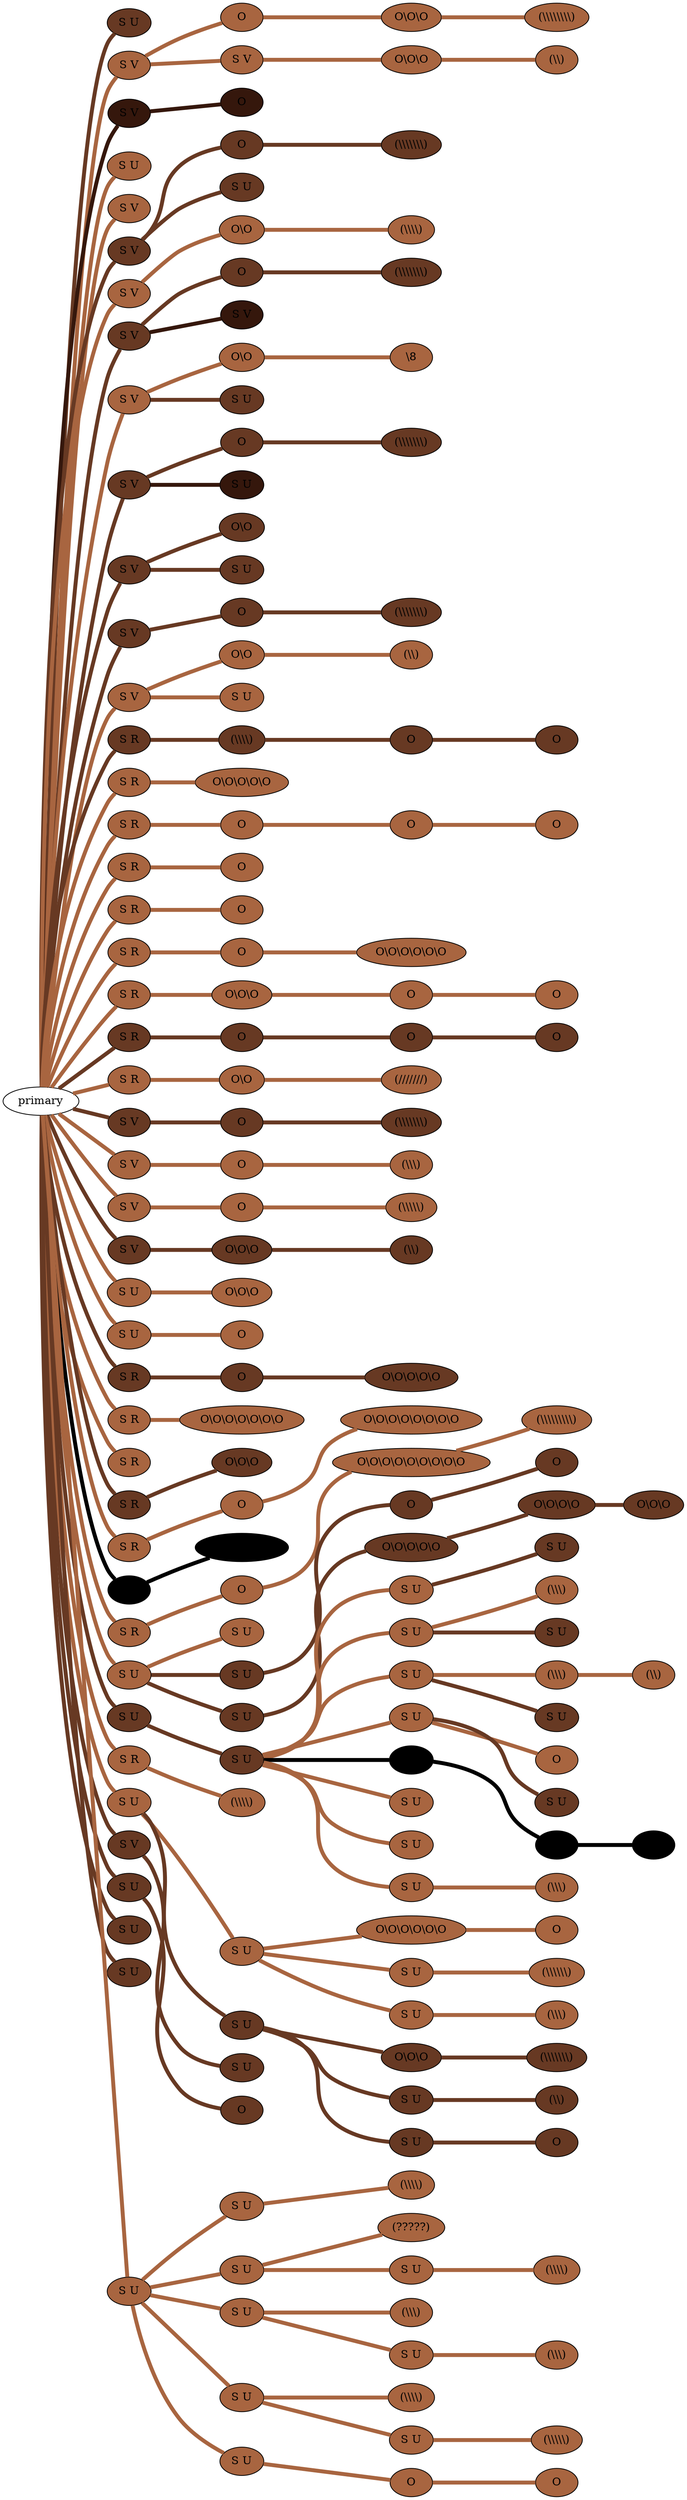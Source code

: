graph {
 graph [rankdir=LR]
"1" [qtype="pendant_node", pendant_colors="#673923", pendant_ply="S", pendant_attach="U", pendant_length="2", label="S U", style=filled, fillcolor="#673923"]
"primary" -- "1" [qtype="pendant_link",penwidth=5,color="#673923"]
"2" [qtype="pendant_node", pendant_colors="#A86540", pendant_ply="S", pendant_attach="V", pendant_length="23", label="S V", style=filled, fillcolor="#A86540"]
"primary" -- "2" [qtype="pendant_link",penwidth=5,color="#A86540"]
"2:0" [qtype="knot_node", knot_value="1", knot_type="S", knot_position="6.0", knot_spin="Z", label="O", style=filled, fillcolor="#A86540"]
"2" -- "2:0" [qtype="knot_link",penwidth=5,color="#A86540"]
"2:1" [qtype="knot_node", knot_value="3", knot_type="S", knot_position="11.0", knot_spin="Z", label="O\\O\\O", style=filled, fillcolor="#A86540"]
"2:0" -- "2:1" [qtype="knot_link",penwidth=5,color="#A86540"]
"2:2" [qtype="knot_node", knot_value="8", knot_type="L", knot_position="16.0", knot_spin="Z", label="(\\\\\\\\\\\\\\\\)", style=filled, fillcolor="#A86540"]
"2:1" -- "2:2" [qtype="knot_link",penwidth=5,color="#A86540"]
"2s1" [qtype="pendant_node", pendant_colors="#A86540", pendant_ply="S", pendant_attach="V", pendant_length="23", label="S V", style=filled, fillcolor="#A86540"]
"2" -- "2s1" [qtype="pendant_link",penwidth=5,color="#A86540"]
"2s1:0" [qtype="knot_node", knot_value="3", knot_type="S", knot_position="2.5", knot_spin="Z", label="O\\O\\O", style=filled, fillcolor="#A86540"]
"2s1" -- "2s1:0" [qtype="knot_link",penwidth=5,color="#A86540"]
"2s1:1" [qtype="knot_node", knot_value="2", knot_type="L", knot_position="9.0", knot_spin="Z", label="(\\\\)", style=filled, fillcolor="#A86540"]
"2s1:0" -- "2s1:1" [qtype="knot_link",penwidth=5,color="#A86540"]
"3" [qtype="pendant_node", pendant_colors="#35170C", pendant_ply="S", pendant_attach="V", pendant_length="8", label="S V", style=filled, fillcolor="#35170C"]
"primary" -- "3" [qtype="pendant_link",penwidth=5,color="#35170C"]
"3:0" [qtype="knot_node", knot_value="1", knot_type="S", knot_position="5.5", knot_spin="Z", label="O", style=filled, fillcolor="#35170C"]
"3" -- "3:0" [qtype="knot_link",penwidth=5,color="#35170C"]
"4" [qtype="pendant_node", pendant_colors="#A86540", pendant_ply="S", pendant_attach="U", pendant_length="2", label="S U", style=filled, fillcolor="#A86540"]
"primary" -- "4" [qtype="pendant_link",penwidth=5,color="#A86540"]
"5" [qtype="pendant_node", pendant_colors="#A86540", pendant_ply="S", pendant_attach="V", pendant_length="0", label="S V", style=filled, fillcolor="#A86540"]
"primary" -- "5" [qtype="pendant_link",penwidth=5,color="#A86540"]
"6" [qtype="pendant_node", pendant_colors="#673923", pendant_ply="S", pendant_attach="V", pendant_length="26", label="S V", style=filled, fillcolor="#673923"]
"primary" -- "6" [qtype="pendant_link",penwidth=5,color="#673923"]
"6:0" [qtype="knot_node", knot_value="1", knot_type="S", knot_position="6.5", knot_spin="Z", label="O", style=filled, fillcolor="#673923"]
"6" -- "6:0" [qtype="knot_link",penwidth=5,color="#673923"]
"6:1" [qtype="knot_node", knot_value="7", knot_type="L", knot_position="12.0", knot_spin="Z", label="(\\\\\\\\\\\\\\)", style=filled, fillcolor="#673923"]
"6:0" -- "6:1" [qtype="knot_link",penwidth=5,color="#673923"]
"6s1" [qtype="pendant_node", pendant_colors="#673923", pendant_ply="S", pendant_attach="U", pendant_length="1", label="S U", style=filled, fillcolor="#673923"]
"6" -- "6s1" [qtype="pendant_link",penwidth=5,color="#673923"]
"7" [qtype="pendant_node", pendant_colors="#A86540", pendant_ply="S", pendant_attach="V", pendant_length="32", label="S V", style=filled, fillcolor="#A86540"]
"primary" -- "7" [qtype="pendant_link",penwidth=5,color="#A86540"]
"7:0" [qtype="knot_node", knot_value="2", knot_type="S", knot_position="6.5", knot_spin="Z", label="O\\O", style=filled, fillcolor="#A86540"]
"7" -- "7:0" [qtype="knot_link",penwidth=5,color="#A86540"]
"7:1" [qtype="knot_node", knot_value="4", knot_type="L", knot_position="14.0", knot_spin="Z", label="(\\\\\\\\)", style=filled, fillcolor="#A86540"]
"7:0" -- "7:1" [qtype="knot_link",penwidth=5,color="#A86540"]
"8" [qtype="pendant_node", pendant_colors="#673923", pendant_ply="S", pendant_attach="V", pendant_length="27", label="S V", style=filled, fillcolor="#673923"]
"primary" -- "8" [qtype="pendant_link",penwidth=5,color="#673923"]
"8:0" [qtype="knot_node", knot_value="1", knot_type="S", knot_position="7.0", knot_spin="Z", label="O", style=filled, fillcolor="#673923"]
"8" -- "8:0" [qtype="knot_link",penwidth=5,color="#673923"]
"8:1" [qtype="knot_node", knot_value="7", knot_type="L", knot_position="13.0", knot_spin="Z", label="(\\\\\\\\\\\\\\)", style=filled, fillcolor="#673923"]
"8:0" -- "8:1" [qtype="knot_link",penwidth=5,color="#673923"]
"8s1" [qtype="pendant_node", pendant_colors="#35170C", pendant_ply="S", pendant_attach="V", pendant_length="2", label="S V", style=filled, fillcolor="#35170C"]
"8" -- "8s1" [qtype="pendant_link",penwidth=5,color="#35170C"]
"9" [qtype="pendant_node", pendant_colors="#A86540", pendant_ply="S", pendant_attach="V", pendant_length="33", label="S V", style=filled, fillcolor="#A86540"]
"primary" -- "9" [qtype="pendant_link",penwidth=5,color="#A86540"]
"9:0" [qtype="knot_node", knot_value="2", knot_type="S", knot_position="6.5", knot_spin="Z", label="O\\O", style=filled, fillcolor="#A86540"]
"9" -- "9:0" [qtype="knot_link",penwidth=5,color="#A86540"]
"9:1" [qtype="knot_node", knot_value="1", knot_type="E", knot_position="13.0", knot_spin="Z", label="\\8", style=filled, fillcolor="#A86540"]
"9:0" -- "9:1" [qtype="knot_link",penwidth=5,color="#A86540"]
"9s1" [qtype="pendant_node", pendant_colors="#673923", pendant_ply="S", pendant_attach="U", pendant_length="2", label="S U", style=filled, fillcolor="#673923"]
"9" -- "9s1" [qtype="pendant_link",penwidth=5,color="#673923"]
"10" [qtype="pendant_node", pendant_colors="#673923", pendant_ply="S", pendant_attach="V", pendant_length="26", label="S V", style=filled, fillcolor="#673923"]
"primary" -- "10" [qtype="pendant_link",penwidth=5,color="#673923"]
"10:0" [qtype="knot_node", knot_value="1", knot_type="S", knot_position="7.0", knot_spin="Z", label="O", style=filled, fillcolor="#673923"]
"10" -- "10:0" [qtype="knot_link",penwidth=5,color="#673923"]
"10:1" [qtype="knot_node", knot_value="7", knot_type="L", knot_position="13.5", knot_spin="Z", label="(\\\\\\\\\\\\\\)", style=filled, fillcolor="#673923"]
"10:0" -- "10:1" [qtype="knot_link",penwidth=5,color="#673923"]
"10s1" [qtype="pendant_node", pendant_colors="#35170C", pendant_ply="S", pendant_attach="U", pendant_length="1", label="S U", style=filled, fillcolor="#35170C"]
"10" -- "10s1" [qtype="pendant_link",penwidth=5,color="#35170C"]
"11" [qtype="pendant_node", pendant_colors="#673923", pendant_ply="S", pendant_attach="V", pendant_length="38", label="S V", style=filled, fillcolor="#673923"]
"primary" -- "11" [qtype="pendant_link",penwidth=5,color="#673923"]
"11:0" [qtype="knot_node", knot_value="2", knot_type="S", knot_position="7.0", knot_spin="Z", label="O\\O", style=filled, fillcolor="#673923"]
"11" -- "11:0" [qtype="knot_link",penwidth=5,color="#673923"]
"11s1" [qtype="pendant_node", pendant_colors="#673923", pendant_ply="S", pendant_attach="U", pendant_length="0", label="S U", style=filled, fillcolor="#673923"]
"11" -- "11s1" [qtype="pendant_link",penwidth=5,color="#673923"]
"12" [qtype="pendant_node", pendant_colors="#673923", pendant_ply="S", pendant_attach="V", pendant_length="33", label="S V", style=filled, fillcolor="#673923"]
"primary" -- "12" [qtype="pendant_link",penwidth=5,color="#673923"]
"12:0" [qtype="knot_node", knot_value="1", knot_type="S", knot_position="7.0", knot_spin="Z", label="O", style=filled, fillcolor="#673923"]
"12" -- "12:0" [qtype="knot_link",penwidth=5,color="#673923"]
"12:1" [qtype="knot_node", knot_value="7", knot_type="L", knot_position="14.0", knot_spin="Z", label="(\\\\\\\\\\\\\\)", style=filled, fillcolor="#673923"]
"12:0" -- "12:1" [qtype="knot_link",penwidth=5,color="#673923"]
"13" [qtype="pendant_node", pendant_colors="#A86540", pendant_ply="S", pendant_attach="V", pendant_length="30", label="S V", style=filled, fillcolor="#A86540"]
"primary" -- "13" [qtype="pendant_link",penwidth=5,color="#A86540"]
"13:0" [qtype="knot_node", knot_value="2", knot_type="S", knot_position="6.5", knot_spin="Z", label="O\\O", style=filled, fillcolor="#A86540"]
"13" -- "13:0" [qtype="knot_link",penwidth=5,color="#A86540"]
"13:1" [qtype="knot_node", knot_value="2", knot_type="L", knot_position="14.0", knot_spin="Z", label="(\\\\)", style=filled, fillcolor="#A86540"]
"13:0" -- "13:1" [qtype="knot_link",penwidth=5,color="#A86540"]
"13s1" [qtype="pendant_node", pendant_colors="#A86540", pendant_ply="S", pendant_attach="U", pendant_length="0", label="S U", style=filled, fillcolor="#A86540"]
"13" -- "13s1" [qtype="pendant_link",penwidth=5,color="#A86540"]
"14" [qtype="pendant_node", pendant_colors="#673923", pendant_ply="S", pendant_attach="R", pendant_length="16", label="S R", style=filled, fillcolor="#673923"]
"primary" -- "14" [qtype="pendant_link",penwidth=5,color="#673923"]
"14:0" [qtype="knot_node", knot_value="4", knot_type="L", knot_position="8.0", knot_spin="Z", label="(\\\\\\\\)", style=filled, fillcolor="#673923"]
"14" -- "14:0" [qtype="knot_link",penwidth=5,color="#673923"]
"14:1" [qtype="knot_node", knot_value="1", knot_type="S", knot_position="14.5", knot_spin="Z", label="O", style=filled, fillcolor="#673923"]
"14:0" -- "14:1" [qtype="knot_link",penwidth=5,color="#673923"]
"14:2" [qtype="knot_node", knot_value="1", knot_type="S", knot_position="16.0", knot_spin="S", label="O", style=filled, fillcolor="#673923"]
"14:1" -- "14:2" [qtype="knot_link",penwidth=5,color="#673923"]
"15" [qtype="pendant_node", pendant_colors="#A86540", pendant_ply="S", pendant_attach="R", pendant_length="12", label="S R", style=filled, fillcolor="#A86540"]
"primary" -- "15" [qtype="pendant_link",penwidth=5,color="#A86540"]
"15:0" [qtype="knot_node", knot_value="5", knot_type="S", knot_position="5.5", knot_spin="Z", label="O\\O\\O\\O\\O", style=filled, fillcolor="#A86540"]
"15" -- "15:0" [qtype="knot_link",penwidth=5,color="#A86540"]
"16" [qtype="pendant_node", pendant_colors="#A86540", pendant_ply="S", pendant_attach="R", pendant_length="32", label="S R", style=filled, fillcolor="#A86540"]
"primary" -- "16" [qtype="pendant_link",penwidth=5,color="#A86540"]
"16:0" [qtype="knot_node", knot_value="1", knot_type="S", knot_position="5.0", knot_spin="Z", label="O", style=filled, fillcolor="#A86540"]
"16" -- "16:0" [qtype="knot_link",penwidth=5,color="#A86540"]
"16:1" [qtype="knot_node", knot_value="1", knot_type="S", knot_position="13.0", knot_spin="S", label="O", style=filled, fillcolor="#A86540"]
"16:0" -- "16:1" [qtype="knot_link",penwidth=5,color="#A86540"]
"16:2" [qtype="knot_node", knot_value="1", knot_type="S", knot_position="15.0", knot_spin="S", label="O", style=filled, fillcolor="#A86540"]
"16:1" -- "16:2" [qtype="knot_link",penwidth=5,color="#A86540"]
"17" [qtype="pendant_node", pendant_colors="#A86540", pendant_ply="S", pendant_attach="R", pendant_length="15", label="S R", style=filled, fillcolor="#A86540"]
"primary" -- "17" [qtype="pendant_link",penwidth=5,color="#A86540"]
"17:0" [qtype="knot_node", knot_value="1", knot_type="S", knot_position="10.5", knot_spin="S", label="O", style=filled, fillcolor="#A86540"]
"17" -- "17:0" [qtype="knot_link",penwidth=5,color="#A86540"]
"18" [qtype="pendant_node", pendant_colors="#A86540", pendant_ply="S", pendant_attach="R", pendant_length="42", label="S R", style=filled, fillcolor="#A86540"]
"primary" -- "18" [qtype="pendant_link",penwidth=5,color="#A86540"]
"18:0" [qtype="knot_node", knot_value="1", knot_type="S", knot_position="2.0", knot_spin="Z", label="O", style=filled, fillcolor="#A86540"]
"18" -- "18:0" [qtype="knot_link",penwidth=5,color="#A86540"]
"19" [qtype="pendant_node", pendant_colors="#A86540", pendant_ply="S", pendant_attach="R", pendant_length="32", label="S R", style=filled, fillcolor="#A86540"]
"primary" -- "19" [qtype="pendant_link",penwidth=5,color="#A86540"]
"19:0" [qtype="knot_node", knot_value="1", knot_type="S", knot_position="1.5", knot_spin="Z", label="O", style=filled, fillcolor="#A86540"]
"19" -- "19:0" [qtype="knot_link",penwidth=5,color="#A86540"]
"19:1" [qtype="knot_node", knot_value="6", knot_type="S", knot_position="6.0", knot_spin="Z", label="O\\O\\O\\O\\O\\O", style=filled, fillcolor="#A86540"]
"19:0" -- "19:1" [qtype="knot_link",penwidth=5,color="#A86540"]
"20" [qtype="pendant_node", pendant_colors="#A86540", pendant_ply="S", pendant_attach="R", pendant_length="36", label="S R", style=filled, fillcolor="#A86540"]
"primary" -- "20" [qtype="pendant_link",penwidth=5,color="#A86540"]
"20:0" [qtype="knot_node", knot_value="3", knot_type="S", knot_position="5.0", knot_spin="Z", label="O\\O\\O", style=filled, fillcolor="#A86540"]
"20" -- "20:0" [qtype="knot_link",penwidth=5,color="#A86540"]
"20:1" [qtype="knot_node", knot_value="1", knot_type="S", knot_position="17.0", knot_spin="S", label="O", style=filled, fillcolor="#A86540"]
"20:0" -- "20:1" [qtype="knot_link",penwidth=5,color="#A86540"]
"20:2" [qtype="knot_node", knot_value="1", knot_type="S", knot_position="23.5", knot_spin="Z", label="O", style=filled, fillcolor="#A86540"]
"20:1" -- "20:2" [qtype="knot_link",penwidth=5,color="#A86540"]
"21" [qtype="pendant_node", pendant_colors="#673923", pendant_ply="S", pendant_attach="R", pendant_length="33", label="S R", style=filled, fillcolor="#673923"]
"primary" -- "21" [qtype="pendant_link",penwidth=5,color="#673923"]
"21:0" [qtype="knot_node", knot_value="1", knot_type="S", knot_position="1.5", knot_spin="Z", label="O", style=filled, fillcolor="#673923"]
"21" -- "21:0" [qtype="knot_link",penwidth=5,color="#673923"]
"21:1" [qtype="knot_node", knot_value="1", knot_type="S", knot_position="18.5", knot_spin="S", label="O", style=filled, fillcolor="#673923"]
"21:0" -- "21:1" [qtype="knot_link",penwidth=5,color="#673923"]
"21:2" [qtype="knot_node", knot_value="1", knot_type="S", knot_position="20.0", knot_spin="S", label="O", style=filled, fillcolor="#673923"]
"21:1" -- "21:2" [qtype="knot_link",penwidth=5,color="#673923"]
"22" [qtype="pendant_node", pendant_colors="#A86540", pendant_ply="S", pendant_attach="R", pendant_length="32", label="S R", style=filled, fillcolor="#A86540"]
"primary" -- "22" [qtype="pendant_link",penwidth=5,color="#A86540"]
"22:0" [qtype="knot_node", knot_value="2", knot_type="S", knot_position="4.5", knot_spin="Z", label="O\\O", style=filled, fillcolor="#A86540"]
"22" -- "22:0" [qtype="knot_link",penwidth=5,color="#A86540"]
"22:1" [qtype="knot_node", knot_value="7", knot_type="L", knot_position="15.0", knot_spin="S", label="(///////)", style=filled, fillcolor="#A86540"]
"22:0" -- "22:1" [qtype="knot_link",penwidth=5,color="#A86540"]
"23" [qtype="pendant_node", pendant_colors="#673923", pendant_ply="S", pendant_attach="V", pendant_length="27", label="S V", style=filled, fillcolor="#673923"]
"primary" -- "23" [qtype="pendant_link",penwidth=5,color="#673923"]
"23:0" [qtype="knot_node", knot_value="1", knot_type="S", knot_position="6.5", knot_spin="Z", label="O", style=filled, fillcolor="#673923"]
"23" -- "23:0" [qtype="knot_link",penwidth=5,color="#673923"]
"23:1" [qtype="knot_node", knot_value="7", knot_type="L", knot_position="14.0", knot_spin="Z", label="(\\\\\\\\\\\\\\)", style=filled, fillcolor="#673923"]
"23:0" -- "23:1" [qtype="knot_link",penwidth=5,color="#673923"]
"24" [qtype="pendant_node", pendant_colors="#A86540", pendant_ply="S", pendant_attach="V", pendant_length="27", label="S V", style=filled, fillcolor="#A86540"]
"primary" -- "24" [qtype="pendant_link",penwidth=5,color="#A86540"]
"24:0" [qtype="knot_node", knot_value="1", knot_type="S", knot_position="6.0", knot_spin="Z", label="O", style=filled, fillcolor="#A86540"]
"24" -- "24:0" [qtype="knot_link",penwidth=5,color="#A86540"]
"24:1" [qtype="knot_node", knot_value="3", knot_type="L", knot_position="14.0", knot_spin="Z", label="(\\\\\\)", style=filled, fillcolor="#A86540"]
"24:0" -- "24:1" [qtype="knot_link",penwidth=5,color="#A86540"]
"25" [qtype="pendant_node", pendant_colors="#A86540", pendant_ply="S", pendant_attach="V", pendant_length="29", label="S V", style=filled, fillcolor="#A86540"]
"primary" -- "25" [qtype="pendant_link",penwidth=5,color="#A86540"]
"25:0" [qtype="knot_node", knot_value="1", knot_type="S", knot_position="6.0", knot_spin="Z", label="O", style=filled, fillcolor="#A86540"]
"25" -- "25:0" [qtype="knot_link",penwidth=5,color="#A86540"]
"25:1" [qtype="knot_node", knot_value="5", knot_type="L", knot_position="14.0", knot_spin="Z", label="(\\\\\\\\\\)", style=filled, fillcolor="#A86540"]
"25:0" -- "25:1" [qtype="knot_link",penwidth=5,color="#A86540"]
"26" [qtype="pendant_node", pendant_colors="#673923", pendant_ply="S", pendant_attach="V", pendant_length="27", label="S V", style=filled, fillcolor="#673923"]
"primary" -- "26" [qtype="pendant_link",penwidth=5,color="#673923"]
"26:0" [qtype="knot_node", knot_value="3", knot_type="S", knot_position="5.5", knot_spin="Z", label="O\\O\\O", style=filled, fillcolor="#673923"]
"26" -- "26:0" [qtype="knot_link",penwidth=5,color="#673923"]
"26:1" [qtype="knot_node", knot_value="2", knot_type="L", knot_position="13.0", knot_spin="Z", label="(\\\\)", style=filled, fillcolor="#673923"]
"26:0" -- "26:1" [qtype="knot_link",penwidth=5,color="#673923"]
"27" [qtype="pendant_node", pendant_colors="#A86540", pendant_ply="S", pendant_attach="U", pendant_length="28", label="S U", style=filled, fillcolor="#A86540"]
"primary" -- "27" [qtype="pendant_link",penwidth=5,color="#A86540"]
"27:0" [qtype="knot_node", knot_value="3", knot_type="S", knot_position="3.5", knot_spin="Z", label="O\\O\\O", style=filled, fillcolor="#A86540"]
"27" -- "27:0" [qtype="knot_link",penwidth=5,color="#A86540"]
"28" [qtype="pendant_node", pendant_colors="#A86540", pendant_ply="S", pendant_attach="U", pendant_length="28", label="S U", style=filled, fillcolor="#A86540"]
"primary" -- "28" [qtype="pendant_link",penwidth=5,color="#A86540"]
"28:0" [qtype="knot_node", knot_value="1", knot_type="S", knot_position="1.5", knot_spin="Z", label="O", style=filled, fillcolor="#A86540"]
"28" -- "28:0" [qtype="knot_link",penwidth=5,color="#A86540"]
"29" [qtype="pendant_node", pendant_colors="#673923", pendant_ply="S", pendant_attach="R", pendant_length="27", label="S R", style=filled, fillcolor="#673923"]
"primary" -- "29" [qtype="pendant_link",penwidth=5,color="#673923"]
"29:0" [qtype="knot_node", knot_value="1", knot_type="S", knot_position="4.0", knot_spin="Z", label="O", style=filled, fillcolor="#673923"]
"29" -- "29:0" [qtype="knot_link",penwidth=5,color="#673923"]
"29:1" [qtype="knot_node", knot_value="5", knot_type="S", knot_position="8.5", knot_spin="Z", label="O\\O\\O\\O\\O", style=filled, fillcolor="#673923"]
"29:0" -- "29:1" [qtype="knot_link",penwidth=5,color="#673923"]
"30" [qtype="pendant_node", pendant_colors="#A86540", pendant_ply="S", pendant_attach="R", pendant_length="29", label="S R", style=filled, fillcolor="#A86540"]
"primary" -- "30" [qtype="pendant_link",penwidth=5,color="#A86540"]
"30:0" [qtype="knot_node", knot_value="7", knot_type="S", knot_position="5.5", knot_spin="Z", label="O\\O\\O\\O\\O\\O\\O", style=filled, fillcolor="#A86540"]
"30" -- "30:0" [qtype="knot_link",penwidth=5,color="#A86540"]
"31" [qtype="pendant_node", pendant_colors="#A86540", pendant_ply="S", pendant_attach="R", pendant_length="8", label="S R", style=filled, fillcolor="#A86540"]
"primary" -- "31" [qtype="pendant_link",penwidth=5,color="#A86540"]
"32" [qtype="pendant_node", pendant_colors="#673923", pendant_ply="S", pendant_attach="R", pendant_length="30", label="S R", style=filled, fillcolor="#673923"]
"primary" -- "32" [qtype="pendant_link",penwidth=5,color="#673923"]
"32:0" [qtype="knot_node", knot_value="3", knot_type="S", knot_position="5.0", knot_spin="Z", label="O\\O\\O", style=filled, fillcolor="#673923"]
"32" -- "32:0" [qtype="knot_link",penwidth=5,color="#673923"]
"33" [qtype="pendant_node", pendant_colors="#A86540", pendant_ply="S", pendant_attach="R", pendant_length="43", label="S R", style=filled, fillcolor="#A86540"]
"primary" -- "33" [qtype="pendant_link",penwidth=5,color="#A86540"]
"33:0" [qtype="knot_node", knot_value="1", knot_type="S", knot_position="3.5", knot_spin="Z", label="O", style=filled, fillcolor="#A86540"]
"33" -- "33:0" [qtype="knot_link",penwidth=5,color="#A86540"]
"33:1" [qtype="knot_node", knot_value="8", knot_type="S", knot_position="8.0", knot_spin="Z", label="O\\O\\O\\O\\O\\O\\O\\O", style=filled, fillcolor="#A86540"]
"33:0" -- "33:1" [qtype="knot_link",penwidth=5,color="#A86540"]
"34" [qtype="pendant_node", pendant_colors="#000000", pendant_ply="S", pendant_attach="R", pendant_length="28", label="S R", style=filled, fillcolor="#000000"]
"primary" -- "34" [qtype="pendant_link",penwidth=5,color="#000000"]
"34:0" [qtype="knot_node", knot_value="5", knot_type="S", knot_position="7.5", knot_spin="Z", label="O\\O\\O\\O\\O", style=filled, fillcolor="#000000"]
"34" -- "34:0" [qtype="knot_link",penwidth=5,color="#000000"]
"35" [qtype="pendant_node", pendant_colors="#A86540", pendant_ply="S", pendant_attach="R", pendant_length="27", label="S R", style=filled, fillcolor="#A86540"]
"primary" -- "35" [qtype="pendant_link",penwidth=5,color="#A86540"]
"35:0" [qtype="knot_node", knot_value="1", knot_type="S", knot_position="3.5", knot_spin="Z", label="O", style=filled, fillcolor="#A86540"]
"35" -- "35:0" [qtype="knot_link",penwidth=5,color="#A86540"]
"35:1" [qtype="knot_node", knot_value="9", knot_type="S", knot_position="8.5", knot_spin="Z", label="O\\O\\O\\O\\O\\O\\O\\O\\O", style=filled, fillcolor="#A86540"]
"35:0" -- "35:1" [qtype="knot_link",penwidth=5,color="#A86540"]
"35:2" [qtype="knot_node", knot_value="9", knot_type="L", knot_position="15.0", knot_spin="Z", label="(\\\\\\\\\\\\\\\\\\)", style=filled, fillcolor="#A86540"]
"35:1" -- "35:2" [qtype="knot_link",penwidth=5,color="#A86540"]
"36" [qtype="pendant_node", pendant_colors="#A86540", pendant_ply="S", pendant_attach="U", pendant_length="11", label="S U", style=filled, fillcolor="#A86540"]
"primary" -- "36" [qtype="pendant_link",penwidth=5,color="#A86540"]
"36s1" [qtype="pendant_node", pendant_colors="#A86540", pendant_ply="S", pendant_attach="U", pendant_length="4", label="S U", style=filled, fillcolor="#A86540"]
"36" -- "36s1" [qtype="pendant_link",penwidth=5,color="#A86540"]
"36s2" [qtype="pendant_node", pendant_colors="#673923", pendant_ply="S", pendant_attach="U", pendant_length="4", label="S U", style=filled, fillcolor="#673923"]
"36" -- "36s2" [qtype="pendant_link",penwidth=5,color="#673923"]
"36s2:0" [qtype="knot_node", knot_value="1", knot_type="S", knot_position="3.0", knot_spin="Z", label="O", style=filled, fillcolor="#673923"]
"36s2" -- "36s2:0" [qtype="knot_link",penwidth=5,color="#673923"]
"36s2:1" [qtype="knot_node", knot_value="1", knot_type="S", knot_position="4.0", knot_spin="Z", label="O", style=filled, fillcolor="#673923"]
"36s2:0" -- "36s2:1" [qtype="knot_link",penwidth=5,color="#673923"]
"36s3" [qtype="pendant_node", pendant_colors="#673923", pendant_ply="S", pendant_attach="U", pendant_length="35", label="S U", style=filled, fillcolor="#673923"]
"36" -- "36s3" [qtype="pendant_link",penwidth=5,color="#673923"]
"36s3:0" [qtype="knot_node", knot_value="5", knot_type="S", knot_position="2.5", knot_spin="Z", label="O\\O\\O\\O\\O", style=filled, fillcolor="#673923"]
"36s3" -- "36s3:0" [qtype="knot_link",penwidth=5,color="#673923"]
"36s3:1" [qtype="knot_node", knot_value="4", knot_type="S", knot_position="10.5", knot_spin="Z", label="O\\O\\O\\O", style=filled, fillcolor="#673923"]
"36s3:0" -- "36s3:1" [qtype="knot_link",penwidth=5,color="#673923"]
"36s3:2" [qtype="knot_node", knot_value="3", knot_type="S", knot_position="19.0", knot_spin="Z", label="O\\O\\O", style=filled, fillcolor="#673923"]
"36s3:1" -- "36s3:2" [qtype="knot_link",penwidth=5,color="#673923"]
"37" [qtype="pendant_node", pendant_colors="#673923", pendant_ply="S", pendant_attach="U", pendant_length="22", label="S U", style=filled, fillcolor="#673923"]
"primary" -- "37" [qtype="pendant_link",penwidth=5,color="#673923"]
"37s1" [qtype="pendant_node", pendant_colors="#673923", pendant_ply="S", pendant_attach="U", pendant_length="14", label="S U", style=filled, fillcolor="#673923"]
"37" -- "37s1" [qtype="pendant_link",penwidth=5,color="#673923"]
"37s1s1" [qtype="pendant_node", pendant_colors="#A86540", pendant_ply="S", pendant_attach="U", pendant_length="6", label="S U", style=filled, fillcolor="#A86540"]
"37s1" -- "37s1s1" [qtype="pendant_link",penwidth=5,color="#A86540"]
"37s1s1s1" [qtype="pendant_node", pendant_colors="#673923", pendant_ply="S", pendant_attach="U", pendant_length="4", label="S U", style=filled, fillcolor="#673923"]
"37s1s1" -- "37s1s1s1" [qtype="pendant_link",penwidth=5,color="#673923"]
"37s1s2" [qtype="pendant_node", pendant_colors="#A86540", pendant_ply="S", pendant_attach="U", pendant_length="8", label="S U", style=filled, fillcolor="#A86540"]
"37s1" -- "37s1s2" [qtype="pendant_link",penwidth=5,color="#A86540"]
"37s1s2:0" [qtype="knot_node", knot_value="3", knot_type="L", knot_position="5.5", knot_spin="Z", label="(\\\\\\)", style=filled, fillcolor="#A86540"]
"37s1s2" -- "37s1s2:0" [qtype="knot_link",penwidth=5,color="#A86540"]
"37s1s2s1" [qtype="pendant_node", pendant_colors="#673923", pendant_ply="S", pendant_attach="U", pendant_length="1", label="S U", style=filled, fillcolor="#673923"]
"37s1s2" -- "37s1s2s1" [qtype="pendant_link",penwidth=5,color="#673923"]
"37s1s3" [qtype="pendant_node", pendant_colors="#A86540", pendant_ply="S", pendant_attach="U", pendant_length="17", label="S U", style=filled, fillcolor="#A86540"]
"37s1" -- "37s1s3" [qtype="pendant_link",penwidth=5,color="#A86540"]
"37s1s3:0" [qtype="knot_node", knot_value="3", knot_type="L", knot_position="6.0", knot_spin="Z", label="(\\\\\\)", style=filled, fillcolor="#A86540"]
"37s1s3" -- "37s1s3:0" [qtype="knot_link",penwidth=5,color="#A86540"]
"37s1s3:1" [qtype="knot_node", knot_value="2", knot_type="L", knot_position="10.5", knot_spin="Z", label="(\\\\)", style=filled, fillcolor="#A86540"]
"37s1s3:0" -- "37s1s3:1" [qtype="knot_link",penwidth=5,color="#A86540"]
"37s1s3s1" [qtype="pendant_node", pendant_colors="#673923", pendant_ply="S", pendant_attach="U", pendant_length="3", label="S U", style=filled, fillcolor="#673923"]
"37s1s3" -- "37s1s3s1" [qtype="pendant_link",penwidth=5,color="#673923"]
"37s1s4" [qtype="pendant_node", pendant_colors="#A86540", pendant_ply="S", pendant_attach="U", pendant_length="6", label="S U", style=filled, fillcolor="#A86540"]
"37s1" -- "37s1s4" [qtype="pendant_link",penwidth=5,color="#A86540"]
"37s1s4:0" [qtype="knot_node", knot_value="1", knot_type="S", knot_position="6.0", knot_spin="Z", label="O", style=filled, fillcolor="#A86540"]
"37s1s4" -- "37s1s4:0" [qtype="knot_link",penwidth=5,color="#A86540"]
"37s1s4s1" [qtype="pendant_node", pendant_colors="#673923", pendant_ply="S", pendant_attach="U", pendant_length="3", label="S U", style=filled, fillcolor="#673923"]
"37s1s4" -- "37s1s4s1" [qtype="pendant_link",penwidth=5,color="#673923"]
"37s1s5" [qtype="pendant_node", pendant_colors="#000000", pendant_ply="S", pendant_attach="U", pendant_length="18", label="S U", style=filled, fillcolor="#000000"]
"37s1" -- "37s1s5" [qtype="pendant_link",penwidth=5,color="#000000"]
"37s1s5:0" [qtype="knot_node", knot_value="2", knot_type="L", knot_position="6.5", knot_spin="Z", label="(\\\\)", style=filled, fillcolor="#000000"]
"37s1s5" -- "37s1s5:0" [qtype="knot_link",penwidth=5,color="#000000"]
"37s1s5:1" [qtype="knot_node", knot_value="1", knot_type="S", knot_position="10.5", knot_spin="Z", label="O", style=filled, fillcolor="#000000"]
"37s1s5:0" -- "37s1s5:1" [qtype="knot_link",penwidth=5,color="#000000"]
"37s1s6" [qtype="pendant_node", pendant_colors="#A86540", pendant_ply="S", pendant_attach="U", pendant_length="0", label="S U", style=filled, fillcolor="#A86540"]
"37s1" -- "37s1s6" [qtype="pendant_link",penwidth=5,color="#A86540"]
"37s1s7" [qtype="pendant_node", pendant_colors="#A86540", pendant_ply="S", pendant_attach="U", pendant_length="5", label="S U", style=filled, fillcolor="#A86540"]
"37s1" -- "37s1s7" [qtype="pendant_link",penwidth=5,color="#A86540"]
"37s1s8" [qtype="pendant_node", pendant_colors="#A86540", pendant_ply="S", pendant_attach="U", pendant_length="16", label="S U", style=filled, fillcolor="#A86540"]
"37s1" -- "37s1s8" [qtype="pendant_link",penwidth=5,color="#A86540"]
"37s1s8:0" [qtype="knot_node", knot_value="3", knot_type="L", knot_position="5.5", knot_spin="Z", label="(\\\\\\)", style=filled, fillcolor="#A86540"]
"37s1s8" -- "37s1s8:0" [qtype="knot_link",penwidth=5,color="#A86540"]
"38" [qtype="pendant_node", pendant_colors="#A86540", pendant_ply="S", pendant_attach="R", pendant_length="29", label="S R", style=filled, fillcolor="#A86540"]
"primary" -- "38" [qtype="pendant_link",penwidth=5,color="#A86540"]
"38:0" [qtype="knot_node", knot_value="4", knot_type="L", knot_position="6.0", knot_spin="Z", label="(\\\\\\\\)", style=filled, fillcolor="#A86540"]
"38" -- "38:0" [qtype="knot_link",penwidth=5,color="#A86540"]
"39" [qtype="pendant_node", pendant_colors="#A86540", pendant_ply="S", pendant_attach="U", pendant_length="35", label="S U", style=filled, fillcolor="#A86540"]
"primary" -- "39" [qtype="pendant_link",penwidth=5,color="#A86540"]
"39s1" [qtype="pendant_node", pendant_colors="#A86540", pendant_ply="S", pendant_attach="U", pendant_length="52", label="S U", style=filled, fillcolor="#A86540"]
"39" -- "39s1" [qtype="pendant_link",penwidth=5,color="#A86540"]
"39s1:0" [qtype="knot_node", knot_value="6", knot_type="S", knot_position="4.5", knot_spin="Z", label="O\\O\\O\\O\\O\\O", style=filled, fillcolor="#A86540"]
"39s1" -- "39s1:0" [qtype="knot_link",penwidth=5,color="#A86540"]
"39s1:1" [qtype="knot_node", knot_value="1", knot_type="S", knot_position="19.0", knot_spin="Z", label="O", style=filled, fillcolor="#A86540"]
"39s1:0" -- "39s1:1" [qtype="knot_link",penwidth=5,color="#A86540"]
"39s1s1" [qtype="pendant_node", pendant_colors="#A86540", pendant_ply="S", pendant_attach="U", pendant_length="5", label="S U", style=filled, fillcolor="#A86540"]
"39s1" -- "39s1s1" [qtype="pendant_link",penwidth=5,color="#A86540"]
"39s1s1:0" [qtype="knot_node", knot_value="6", knot_type="L", knot_position="3.5", knot_spin="Z", label="(\\\\\\\\\\\\)", style=filled, fillcolor="#A86540"]
"39s1s1" -- "39s1s1:0" [qtype="knot_link",penwidth=5,color="#A86540"]
"39s1s2" [qtype="pendant_node", pendant_colors="#A86540", pendant_ply="S", pendant_attach="U", pendant_length="15", label="S U", style=filled, fillcolor="#A86540"]
"39s1" -- "39s1s2" [qtype="pendant_link",penwidth=5,color="#A86540"]
"39s1s2:0" [qtype="knot_node", knot_value="3", knot_type="L", knot_position="4.0", knot_spin="Z", label="(\\\\\\)", style=filled, fillcolor="#A86540"]
"39s1s2" -- "39s1s2:0" [qtype="knot_link",penwidth=5,color="#A86540"]
"39s2" [qtype="pendant_node", pendant_colors="#673923", pendant_ply="S", pendant_attach="U", pendant_length="28", label="S U", style=filled, fillcolor="#673923"]
"39" -- "39s2" [qtype="pendant_link",penwidth=5,color="#673923"]
"39s2:0" [qtype="knot_node", knot_value="3", knot_type="S", knot_position="4.0", knot_spin="Z", label="O\\O\\O", style=filled, fillcolor="#673923"]
"39s2" -- "39s2:0" [qtype="knot_link",penwidth=5,color="#673923"]
"39s2:1" [qtype="knot_node", knot_value="7", knot_type="L", knot_position="15.0", knot_spin="Z", label="(\\\\\\\\\\\\\\)", style=filled, fillcolor="#673923"]
"39s2:0" -- "39s2:1" [qtype="knot_link",penwidth=5,color="#673923"]
"39s2s1" [qtype="pendant_node", pendant_colors="#673923", pendant_ply="S", pendant_attach="U", pendant_length="17", label="S U", style=filled, fillcolor="#673923"]
"39s2" -- "39s2s1" [qtype="pendant_link",penwidth=5,color="#673923"]
"39s2s1:0" [qtype="knot_node", knot_value="2", knot_type="L", knot_position="3.5", knot_spin="Z", label="(\\\\)", style=filled, fillcolor="#673923"]
"39s2s1" -- "39s2s1:0" [qtype="knot_link",penwidth=5,color="#673923"]
"39s2s2" [qtype="pendant_node", pendant_colors="#673923", pendant_ply="S", pendant_attach="U", pendant_length="7", label="S U", style=filled, fillcolor="#673923"]
"39s2" -- "39s2s2" [qtype="pendant_link",penwidth=5,color="#673923"]
"39s2s2:0" [qtype="knot_node", knot_value="1", knot_type="S", knot_position="4.5", knot_spin="Z", label="O", style=filled, fillcolor="#673923"]
"39s2s2" -- "39s2s2:0" [qtype="knot_link",penwidth=5,color="#673923"]
"40" [qtype="pendant_node", pendant_colors="#673923", pendant_ply="S", pendant_attach="V", pendant_length="8", label="S V", style=filled, fillcolor="#673923"]
"primary" -- "40" [qtype="pendant_link",penwidth=5,color="#673923"]
"40s1" [qtype="pendant_node", pendant_colors="#673923", pendant_ply="S", pendant_attach="U", pendant_length="31", label="S U", style=filled, fillcolor="#673923"]
"40" -- "40s1" [qtype="pendant_link",penwidth=5,color="#673923"]
"41" [qtype="pendant_node", pendant_colors="#673923", pendant_ply="S", pendant_attach="U", pendant_length="7", label="S U", style=filled, fillcolor="#673923"]
"primary" -- "41" [qtype="pendant_link",penwidth=5,color="#673923"]
"41:0" [qtype="knot_node", knot_value="1", knot_type="S", knot_position="3.0", knot_spin="Z", label="O", style=filled, fillcolor="#673923"]
"41" -- "41:0" [qtype="knot_link",penwidth=5,color="#673923"]
"42" [qtype="pendant_node", pendant_colors="#673923", pendant_ply="S", pendant_attach="U", pendant_length="6", label="S U", style=filled, fillcolor="#673923"]
"primary" -- "42" [qtype="pendant_link",penwidth=5,color="#673923"]
"43" [qtype="pendant_node", pendant_colors="#673923", pendant_ply="S", pendant_attach="U", pendant_length="65", label="S U", style=filled, fillcolor="#673923"]
"primary" -- "43" [qtype="pendant_link",penwidth=5,color="#673923"]
"44" [qtype="pendant_node", pendant_colors="#A86540", pendant_ply="S", pendant_attach="U", pendant_length="7", label="S U", style=filled, fillcolor="#A86540"]
"primary" -- "44" [qtype="pendant_link",penwidth=5,color="#A86540"]
"44s1" [qtype="pendant_node", pendant_colors="#A86540", pendant_ply="S", pendant_attach="U", pendant_length="12", label="S U", style=filled, fillcolor="#A86540"]
"44" -- "44s1" [qtype="pendant_link",penwidth=5,color="#A86540"]
"44s1:0" [qtype="knot_node", knot_value="4", knot_type="L", knot_position="4.0", knot_spin="Z", label="(\\\\\\\\)", style=filled, fillcolor="#A86540"]
"44s1" -- "44s1:0" [qtype="knot_link",penwidth=5,color="#A86540"]
"44s2" [qtype="pendant_node", pendant_colors="#A86540", pendant_ply="S", pendant_attach="U", pendant_length="14", label="S U", style=filled, fillcolor="#A86540"]
"44" -- "44s2" [qtype="pendant_link",penwidth=5,color="#A86540"]
"44s2:0" [qtype="knot_node", knot_value="5", knot_type="L", knot_position="3.0", knot_spin="U", label="(?????)", style=filled, fillcolor="#A86540"]
"44s2" -- "44s2:0" [qtype="knot_link",penwidth=5,color="#A86540"]
"44s2s1" [qtype="pendant_node", pendant_colors="#A86540", pendant_ply="S", pendant_attach="U", pendant_length="15", label="S U", style=filled, fillcolor="#A86540"]
"44s2" -- "44s2s1" [qtype="pendant_link",penwidth=5,color="#A86540"]
"44s2s1:0" [qtype="knot_node", knot_value="4", knot_type="L", knot_position="2.0", knot_spin="Z", label="(\\\\\\\\)", style=filled, fillcolor="#A86540"]
"44s2s1" -- "44s2s1:0" [qtype="knot_link",penwidth=5,color="#A86540"]
"44s3" [qtype="pendant_node", pendant_colors="#A86540", pendant_ply="S", pendant_attach="U", pendant_length="12", label="S U", style=filled, fillcolor="#A86540"]
"44" -- "44s3" [qtype="pendant_link",penwidth=5,color="#A86540"]
"44s3:0" [qtype="knot_node", knot_value="3", knot_type="L", knot_position="2.0", knot_spin="Z", label="(\\\\\\)", style=filled, fillcolor="#A86540"]
"44s3" -- "44s3:0" [qtype="knot_link",penwidth=5,color="#A86540"]
"44s3s1" [qtype="pendant_node", pendant_colors="#A86540", pendant_ply="S", pendant_attach="U", pendant_length="7", label="S U", style=filled, fillcolor="#A86540"]
"44s3" -- "44s3s1" [qtype="pendant_link",penwidth=5,color="#A86540"]
"44s3s1:0" [qtype="knot_node", knot_value="3", knot_type="L", knot_position="2.0", knot_spin="Z", label="(\\\\\\)", style=filled, fillcolor="#A86540"]
"44s3s1" -- "44s3s1:0" [qtype="knot_link",penwidth=5,color="#A86540"]
"44s4" [qtype="pendant_node", pendant_colors="#A86540", pendant_ply="S", pendant_attach="U", pendant_length="13", label="S U", style=filled, fillcolor="#A86540"]
"44" -- "44s4" [qtype="pendant_link",penwidth=5,color="#A86540"]
"44s4:0" [qtype="knot_node", knot_value="4", knot_type="L", knot_position="3.0", knot_spin="Z", label="(\\\\\\\\)", style=filled, fillcolor="#A86540"]
"44s4" -- "44s4:0" [qtype="knot_link",penwidth=5,color="#A86540"]
"44s4s1" [qtype="pendant_node", pendant_colors="#A86540", pendant_ply="S", pendant_attach="U", pendant_length="8", label="S U", style=filled, fillcolor="#A86540"]
"44s4" -- "44s4s1" [qtype="pendant_link",penwidth=5,color="#A86540"]
"44s4s1:0" [qtype="knot_node", knot_value="5", knot_type="L", knot_position="2.0", knot_spin="Z", label="(\\\\\\\\\\)", style=filled, fillcolor="#A86540"]
"44s4s1" -- "44s4s1:0" [qtype="knot_link",penwidth=5,color="#A86540"]
"44s5" [qtype="pendant_node", pendant_colors="#A86540", pendant_ply="S", pendant_attach="U", pendant_length="6", label="S U", style=filled, fillcolor="#A86540"]
"44" -- "44s5" [qtype="pendant_link",penwidth=5,color="#A86540"]
"44s5:0" [qtype="knot_node", knot_value="1", knot_type="S", knot_position="3.0", knot_spin="Z", label="O", style=filled, fillcolor="#A86540"]
"44s5" -- "44s5:0" [qtype="knot_link",penwidth=5,color="#A86540"]
"44s5:1" [qtype="knot_node", knot_value="1", knot_type="S", knot_position="4.0", knot_spin="Z", label="O", style=filled, fillcolor="#A86540"]
"44s5:0" -- "44s5:1" [qtype="knot_link",penwidth=5,color="#A86540"]
}

